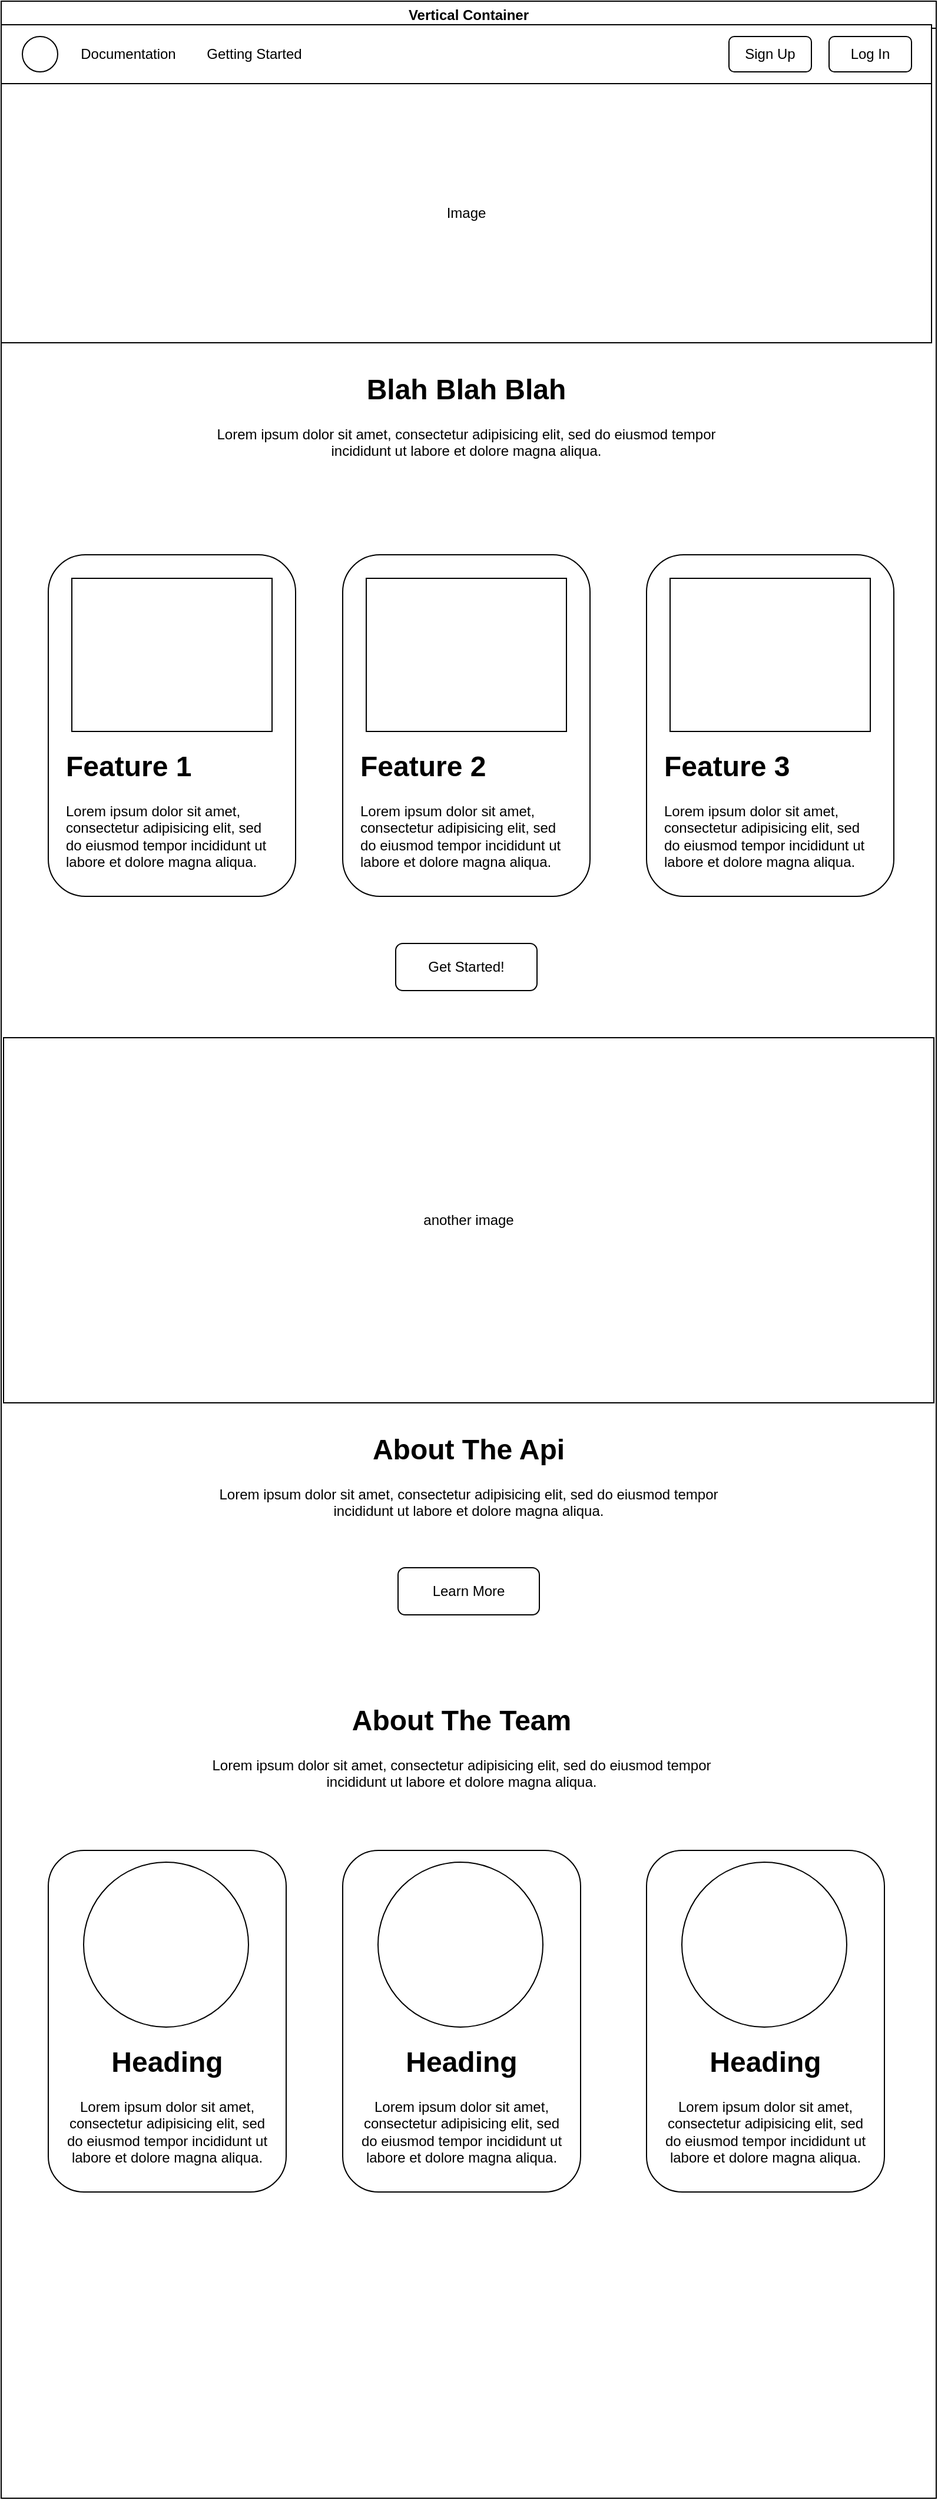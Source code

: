 <mxfile>
    <diagram id="59kfqZ9gR9K_VE9N__Vv" name="Page-1">
        <mxGraphModel dx="1409" dy="779" grid="1" gridSize="10" guides="1" tooltips="1" connect="1" arrows="1" fold="1" page="1" pageScale="1" pageWidth="850" pageHeight="1100" math="0" shadow="0">
            <root>
                <mxCell id="0"/>
                <mxCell id="1" parent="0"/>
                <mxCell id="2" value="Vertical Container" style="swimlane;whiteSpace=wrap;html=1;" parent="1" vertex="1">
                    <mxGeometry x="30" y="30" width="794" height="2120" as="geometry"/>
                </mxCell>
                <mxCell id="4" value="" style="rounded=0;whiteSpace=wrap;html=1;" parent="2" vertex="1">
                    <mxGeometry y="20" width="790" height="50" as="geometry"/>
                </mxCell>
                <mxCell id="9" value="Image" style="rounded=0;whiteSpace=wrap;html=1;" parent="2" vertex="1">
                    <mxGeometry y="70" width="790" height="220" as="geometry"/>
                </mxCell>
                <mxCell id="11" value="&lt;h1&gt;Blah Blah Blah&lt;/h1&gt;&lt;p style=&quot;&quot;&gt;Lorem ipsum dolor sit amet, consectetur adipisicing elit, sed do eiusmod tempor incididunt ut labore et dolore magna aliqua.&lt;/p&gt;" style="text;html=1;strokeColor=none;fillColor=none;spacing=5;spacingTop=-20;whiteSpace=wrap;overflow=hidden;rounded=0;align=center;" parent="2" vertex="1">
                    <mxGeometry x="155" y="310" width="480" height="110" as="geometry"/>
                </mxCell>
                <mxCell id="12" value="Sign Up" style="rounded=1;whiteSpace=wrap;html=1;" parent="2" vertex="1">
                    <mxGeometry x="618" y="30" width="70" height="30" as="geometry"/>
                </mxCell>
                <mxCell id="14" value="Documentation" style="text;html=1;strokeColor=none;fillColor=none;align=center;verticalAlign=middle;whiteSpace=wrap;rounded=0;" parent="2" vertex="1">
                    <mxGeometry x="78" y="30" width="60" height="30" as="geometry"/>
                </mxCell>
                <mxCell id="16" value="Getting Started" style="text;html=1;strokeColor=none;fillColor=none;align=center;verticalAlign=middle;whiteSpace=wrap;rounded=0;" parent="2" vertex="1">
                    <mxGeometry x="155" y="30" width="120" height="30" as="geometry"/>
                </mxCell>
                <mxCell id="17" value="Log In" style="rounded=1;whiteSpace=wrap;html=1;" parent="2" vertex="1">
                    <mxGeometry x="703" y="30" width="70" height="30" as="geometry"/>
                </mxCell>
                <mxCell id="18" value="" style="ellipse;whiteSpace=wrap;html=1;aspect=fixed;" parent="2" vertex="1">
                    <mxGeometry x="18" y="30" width="30" height="30" as="geometry"/>
                </mxCell>
                <mxCell id="19" value="Get Started!" style="rounded=1;whiteSpace=wrap;html=1;" parent="2" vertex="1">
                    <mxGeometry x="335" y="800" width="120" height="40" as="geometry"/>
                </mxCell>
                <mxCell id="20" value="" style="rounded=1;whiteSpace=wrap;html=1;" parent="2" vertex="1">
                    <mxGeometry x="40" y="470" width="210" height="290" as="geometry"/>
                </mxCell>
                <mxCell id="22" value="" style="rounded=1;whiteSpace=wrap;html=1;" parent="2" vertex="1">
                    <mxGeometry x="548" y="470" width="210" height="290" as="geometry"/>
                </mxCell>
                <mxCell id="21" value="" style="rounded=1;whiteSpace=wrap;html=1;" parent="2" vertex="1">
                    <mxGeometry x="290" y="470" width="210" height="290" as="geometry"/>
                </mxCell>
                <mxCell id="23" value="" style="rounded=0;whiteSpace=wrap;html=1;" parent="2" vertex="1">
                    <mxGeometry x="60" y="490" width="170" height="130" as="geometry"/>
                </mxCell>
                <mxCell id="25" value="" style="rounded=0;whiteSpace=wrap;html=1;" parent="2" vertex="1">
                    <mxGeometry x="310" y="490" width="170" height="130" as="geometry"/>
                </mxCell>
                <mxCell id="24" value="" style="rounded=0;whiteSpace=wrap;html=1;" parent="2" vertex="1">
                    <mxGeometry x="568" y="490" width="170" height="130" as="geometry"/>
                </mxCell>
                <mxCell id="26" value="&lt;h1&gt;Feature 1&lt;/h1&gt;&lt;p&gt;Lorem ipsum dolor sit amet, consectetur adipisicing elit, sed do eiusmod tempor incididunt ut labore et dolore magna aliqua.&lt;/p&gt;" style="text;html=1;strokeColor=none;fillColor=none;spacing=5;spacingTop=-20;whiteSpace=wrap;overflow=hidden;rounded=0;" parent="2" vertex="1">
                    <mxGeometry x="50" y="630" width="190" height="120" as="geometry"/>
                </mxCell>
                <mxCell id="28" value="&lt;h1&gt;Feature 2&lt;/h1&gt;&lt;p&gt;Lorem ipsum dolor sit amet, consectetur adipisicing elit, sed do eiusmod tempor incididunt ut labore et dolore magna aliqua.&lt;/p&gt;" style="text;html=1;strokeColor=none;fillColor=none;spacing=5;spacingTop=-20;whiteSpace=wrap;overflow=hidden;rounded=0;" parent="2" vertex="1">
                    <mxGeometry x="300" y="630" width="190" height="120" as="geometry"/>
                </mxCell>
                <mxCell id="27" value="&lt;h1&gt;Feature 3&lt;/h1&gt;&lt;p&gt;Lorem ipsum dolor sit amet, consectetur adipisicing elit, sed do eiusmod tempor incididunt ut labore et dolore magna aliqua.&lt;/p&gt;" style="text;html=1;strokeColor=none;fillColor=none;spacing=5;spacingTop=-20;whiteSpace=wrap;overflow=hidden;rounded=0;" parent="2" vertex="1">
                    <mxGeometry x="558" y="630" width="190" height="120" as="geometry"/>
                </mxCell>
                <mxCell id="46" value="" style="group" vertex="1" connectable="0" parent="2">
                    <mxGeometry x="40" y="1440" width="750" height="420" as="geometry"/>
                </mxCell>
                <mxCell id="29" value="&lt;h1&gt;About The Team&lt;/h1&gt;&lt;p&gt;Lorem ipsum dolor sit amet, consectetur adipisicing elit, sed do eiusmod tempor incididunt ut labore et dolore magna aliqua.&lt;/p&gt;" style="text;html=1;strokeColor=none;fillColor=none;spacing=5;spacingTop=-20;whiteSpace=wrap;overflow=hidden;rounded=0;align=center;" vertex="1" parent="46">
                    <mxGeometry x="116" width="470" height="120" as="geometry"/>
                </mxCell>
                <mxCell id="33" value="" style="rounded=1;whiteSpace=wrap;html=1;" vertex="1" parent="46">
                    <mxGeometry y="130" width="202" height="290" as="geometry"/>
                </mxCell>
                <mxCell id="34" value="" style="ellipse;whiteSpace=wrap;html=1;aspect=fixed;" vertex="1" parent="46">
                    <mxGeometry x="30" y="140" width="140" height="140" as="geometry"/>
                </mxCell>
                <mxCell id="35" value="&lt;h1&gt;Heading&lt;/h1&gt;&lt;p&gt;Lorem ipsum dolor sit amet, consectetur adipisicing elit, sed do eiusmod tempor incididunt ut labore et dolore magna aliqua.&lt;/p&gt;" style="text;html=1;strokeColor=none;fillColor=none;spacing=5;spacingTop=-20;whiteSpace=wrap;overflow=hidden;rounded=0;align=center;" vertex="1" parent="46">
                    <mxGeometry x="6" y="290" width="190" height="120" as="geometry"/>
                </mxCell>
                <mxCell id="39" value="" style="rounded=1;whiteSpace=wrap;html=1;" vertex="1" parent="46">
                    <mxGeometry x="508" y="130" width="202" height="290" as="geometry"/>
                </mxCell>
                <mxCell id="40" value="" style="ellipse;whiteSpace=wrap;html=1;aspect=fixed;" vertex="1" parent="46">
                    <mxGeometry x="538" y="140" width="140" height="140" as="geometry"/>
                </mxCell>
                <mxCell id="41" value="&lt;h1&gt;Heading&lt;/h1&gt;&lt;p&gt;Lorem ipsum dolor sit amet, consectetur adipisicing elit, sed do eiusmod tempor incididunt ut labore et dolore magna aliqua.&lt;/p&gt;" style="text;html=1;strokeColor=none;fillColor=none;spacing=5;spacingTop=-20;whiteSpace=wrap;overflow=hidden;rounded=0;align=center;" vertex="1" parent="46">
                    <mxGeometry x="514" y="290" width="190" height="120" as="geometry"/>
                </mxCell>
                <mxCell id="36" value="" style="rounded=1;whiteSpace=wrap;html=1;" vertex="1" parent="46">
                    <mxGeometry x="250" y="130" width="202" height="290" as="geometry"/>
                </mxCell>
                <mxCell id="37" value="" style="ellipse;whiteSpace=wrap;html=1;aspect=fixed;" vertex="1" parent="46">
                    <mxGeometry x="280" y="140" width="140" height="140" as="geometry"/>
                </mxCell>
                <mxCell id="38" value="&lt;h1&gt;Heading&lt;/h1&gt;&lt;p&gt;Lorem ipsum dolor sit amet, consectetur adipisicing elit, sed do eiusmod tempor incididunt ut labore et dolore magna aliqua.&lt;/p&gt;" style="text;html=1;strokeColor=none;fillColor=none;spacing=5;spacingTop=-20;whiteSpace=wrap;overflow=hidden;rounded=0;align=center;" vertex="1" parent="46">
                    <mxGeometry x="256" y="290" width="190" height="120" as="geometry"/>
                </mxCell>
                <mxCell id="45" value="another image" style="rounded=0;whiteSpace=wrap;html=1;" vertex="1" parent="2">
                    <mxGeometry x="2" y="880" width="790" height="310" as="geometry"/>
                </mxCell>
                <mxCell id="47" value="&lt;h1&gt;About The Api&lt;/h1&gt;&lt;p&gt;Lorem ipsum dolor sit amet, consectetur adipisicing elit, sed do eiusmod tempor incididunt ut labore et dolore magna aliqua.&lt;/p&gt;" style="text;html=1;strokeColor=none;fillColor=none;spacing=5;spacingTop=-20;whiteSpace=wrap;overflow=hidden;rounded=0;align=center;" vertex="1" parent="2">
                    <mxGeometry x="172" y="1210" width="450" height="120" as="geometry"/>
                </mxCell>
                <mxCell id="48" value="Learn More" style="rounded=1;whiteSpace=wrap;html=1;" vertex="1" parent="2">
                    <mxGeometry x="337" y="1330" width="120" height="40" as="geometry"/>
                </mxCell>
            </root>
        </mxGraphModel>
    </diagram>
</mxfile>
